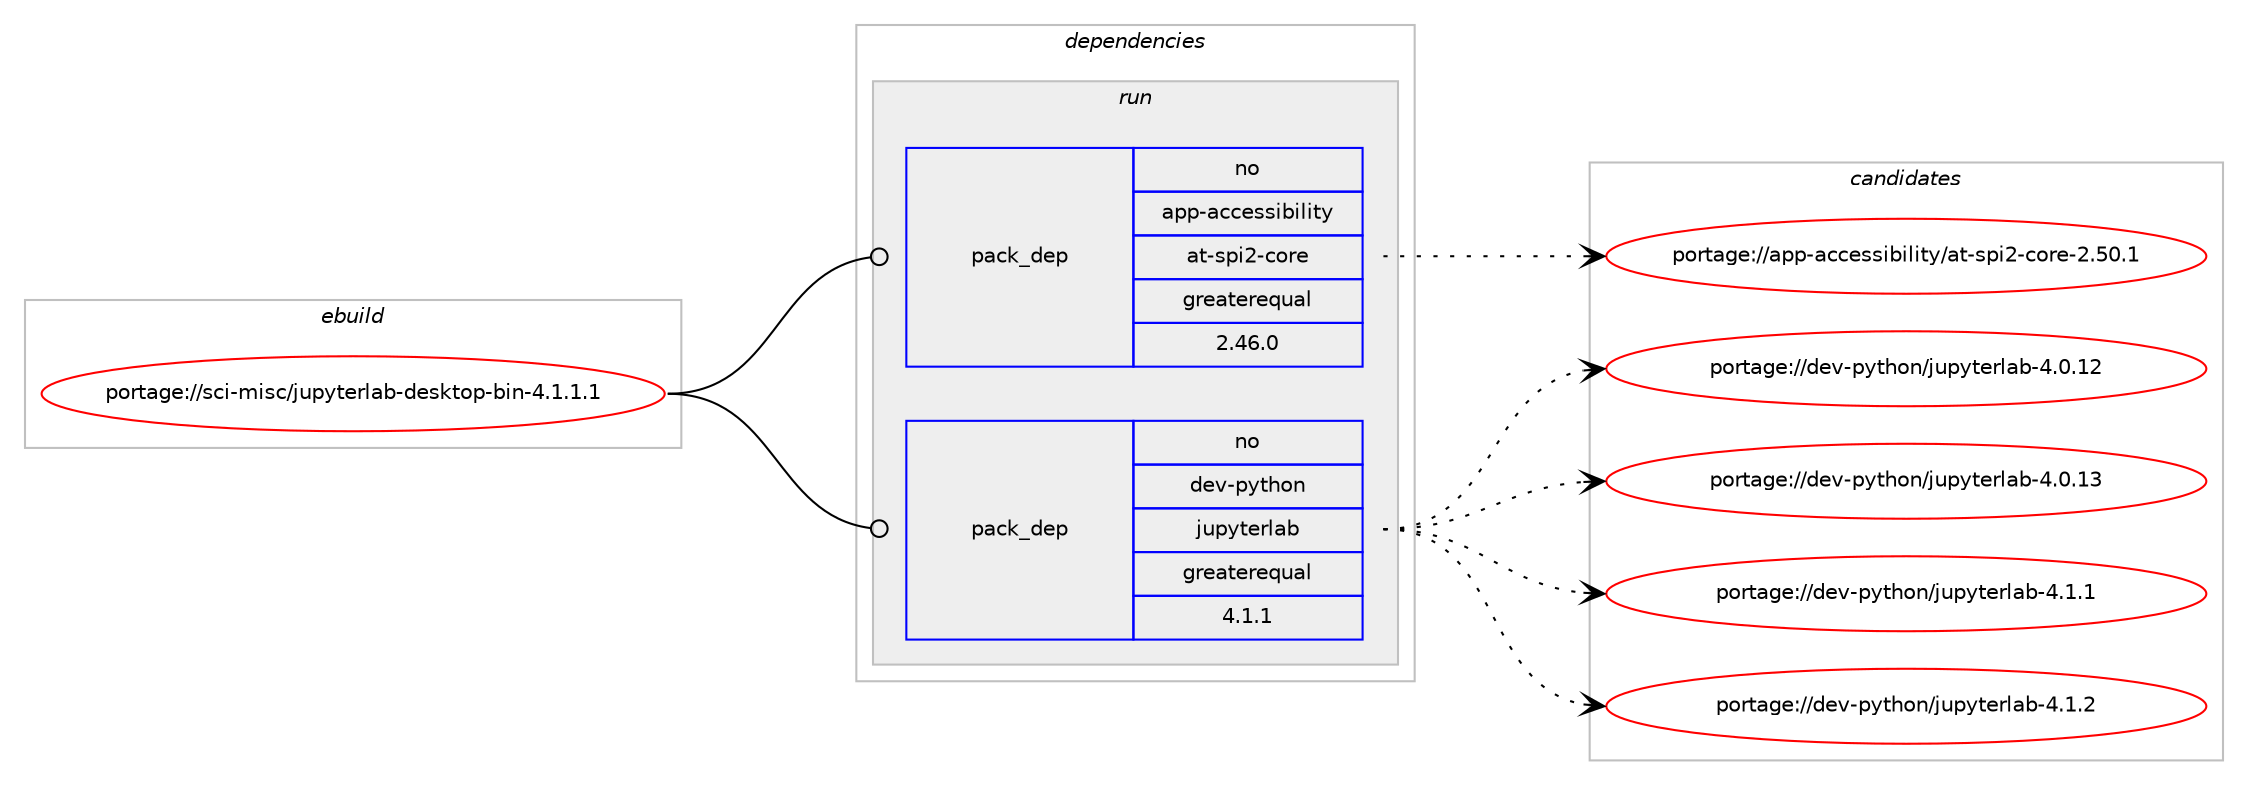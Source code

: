 digraph prolog {

# *************
# Graph options
# *************

newrank=true;
concentrate=true;
compound=true;
graph [rankdir=LR,fontname=Helvetica,fontsize=10,ranksep=1.5];#, ranksep=2.5, nodesep=0.2];
edge  [arrowhead=vee];
node  [fontname=Helvetica,fontsize=10];

# **********
# The ebuild
# **********

subgraph cluster_leftcol {
color=gray;
rank=same;
label=<<i>ebuild</i>>;
id [label="portage://sci-misc/jupyterlab-desktop-bin-4.1.1.1", color=red, width=4, href="../sci-misc/jupyterlab-desktop-bin-4.1.1.1.svg"];
}

# ****************
# The dependencies
# ****************

subgraph cluster_midcol {
color=gray;
label=<<i>dependencies</i>>;
subgraph cluster_compile {
fillcolor="#eeeeee";
style=filled;
label=<<i>compile</i>>;
}
subgraph cluster_compileandrun {
fillcolor="#eeeeee";
style=filled;
label=<<i>compile and run</i>>;
}
subgraph cluster_run {
fillcolor="#eeeeee";
style=filled;
label=<<i>run</i>>;
subgraph pack3879 {
dependency13700 [label=<<TABLE BORDER="0" CELLBORDER="1" CELLSPACING="0" CELLPADDING="4" WIDTH="220"><TR><TD ROWSPAN="6" CELLPADDING="30">pack_dep</TD></TR><TR><TD WIDTH="110">no</TD></TR><TR><TD>app-accessibility</TD></TR><TR><TD>at-spi2-core</TD></TR><TR><TD>greaterequal</TD></TR><TR><TD>2.46.0</TD></TR></TABLE>>, shape=none, color=blue];
}
id:e -> dependency13700:w [weight=20,style="solid",arrowhead="odot"];
# *** BEGIN UNKNOWN DEPENDENCY TYPE (TODO) ***
# id -> package_dependency(portage://sci-misc/jupyterlab-desktop-bin-4.1.1.1,run,no,dev-libs,expat,none,[,,],[],[])
# *** END UNKNOWN DEPENDENCY TYPE (TODO) ***

# *** BEGIN UNKNOWN DEPENDENCY TYPE (TODO) ***
# id -> package_dependency(portage://sci-misc/jupyterlab-desktop-bin-4.1.1.1,run,no,dev-libs,glib,none,[,,],[],[])
# *** END UNKNOWN DEPENDENCY TYPE (TODO) ***

# *** BEGIN UNKNOWN DEPENDENCY TYPE (TODO) ***
# id -> package_dependency(portage://sci-misc/jupyterlab-desktop-bin-4.1.1.1,run,no,dev-libs,nspr,none,[,,],[],[])
# *** END UNKNOWN DEPENDENCY TYPE (TODO) ***

# *** BEGIN UNKNOWN DEPENDENCY TYPE (TODO) ***
# id -> package_dependency(portage://sci-misc/jupyterlab-desktop-bin-4.1.1.1,run,no,dev-libs,nss,none,[,,],[],[])
# *** END UNKNOWN DEPENDENCY TYPE (TODO) ***

subgraph pack3880 {
dependency13701 [label=<<TABLE BORDER="0" CELLBORDER="1" CELLSPACING="0" CELLPADDING="4" WIDTH="220"><TR><TD ROWSPAN="6" CELLPADDING="30">pack_dep</TD></TR><TR><TD WIDTH="110">no</TD></TR><TR><TD>dev-python</TD></TR><TR><TD>jupyterlab</TD></TR><TR><TD>greaterequal</TD></TR><TR><TD>4.1.1</TD></TR></TABLE>>, shape=none, color=blue];
}
id:e -> dependency13701:w [weight=20,style="solid",arrowhead="odot"];
# *** BEGIN UNKNOWN DEPENDENCY TYPE (TODO) ***
# id -> package_dependency(portage://sci-misc/jupyterlab-desktop-bin-4.1.1.1,run,no,media-libs,alsa-lib,none,[,,],[],[])
# *** END UNKNOWN DEPENDENCY TYPE (TODO) ***

# *** BEGIN UNKNOWN DEPENDENCY TYPE (TODO) ***
# id -> package_dependency(portage://sci-misc/jupyterlab-desktop-bin-4.1.1.1,run,no,media-libs,mesa,none,[,,],[],[])
# *** END UNKNOWN DEPENDENCY TYPE (TODO) ***

# *** BEGIN UNKNOWN DEPENDENCY TYPE (TODO) ***
# id -> package_dependency(portage://sci-misc/jupyterlab-desktop-bin-4.1.1.1,run,no,net-print,cups,none,[,,],[],[])
# *** END UNKNOWN DEPENDENCY TYPE (TODO) ***

# *** BEGIN UNKNOWN DEPENDENCY TYPE (TODO) ***
# id -> package_dependency(portage://sci-misc/jupyterlab-desktop-bin-4.1.1.1,run,no,sys-apps,dbus,none,[,,],[],[])
# *** END UNKNOWN DEPENDENCY TYPE (TODO) ***

# *** BEGIN UNKNOWN DEPENDENCY TYPE (TODO) ***
# id -> package_dependency(portage://sci-misc/jupyterlab-desktop-bin-4.1.1.1,run,no,sys-libs,glibc,none,[,,],[],[])
# *** END UNKNOWN DEPENDENCY TYPE (TODO) ***

# *** BEGIN UNKNOWN DEPENDENCY TYPE (TODO) ***
# id -> package_dependency(portage://sci-misc/jupyterlab-desktop-bin-4.1.1.1,run,no,x11-libs,cairo,none,[,,],[],[])
# *** END UNKNOWN DEPENDENCY TYPE (TODO) ***

# *** BEGIN UNKNOWN DEPENDENCY TYPE (TODO) ***
# id -> package_dependency(portage://sci-misc/jupyterlab-desktop-bin-4.1.1.1,run,no,x11-libs,gdk-pixbuf,none,[,,],[],[])
# *** END UNKNOWN DEPENDENCY TYPE (TODO) ***

# *** BEGIN UNKNOWN DEPENDENCY TYPE (TODO) ***
# id -> package_dependency(portage://sci-misc/jupyterlab-desktop-bin-4.1.1.1,run,no,x11-libs,gtk+,none,[,,],[slot(3)],[])
# *** END UNKNOWN DEPENDENCY TYPE (TODO) ***

# *** BEGIN UNKNOWN DEPENDENCY TYPE (TODO) ***
# id -> package_dependency(portage://sci-misc/jupyterlab-desktop-bin-4.1.1.1,run,no,x11-libs,libX11,none,[,,],[],[])
# *** END UNKNOWN DEPENDENCY TYPE (TODO) ***

# *** BEGIN UNKNOWN DEPENDENCY TYPE (TODO) ***
# id -> package_dependency(portage://sci-misc/jupyterlab-desktop-bin-4.1.1.1,run,no,x11-libs,libXcomposite,none,[,,],[],[])
# *** END UNKNOWN DEPENDENCY TYPE (TODO) ***

# *** BEGIN UNKNOWN DEPENDENCY TYPE (TODO) ***
# id -> package_dependency(portage://sci-misc/jupyterlab-desktop-bin-4.1.1.1,run,no,x11-libs,libXdamage,none,[,,],[],[])
# *** END UNKNOWN DEPENDENCY TYPE (TODO) ***

# *** BEGIN UNKNOWN DEPENDENCY TYPE (TODO) ***
# id -> package_dependency(portage://sci-misc/jupyterlab-desktop-bin-4.1.1.1,run,no,x11-libs,libXext,none,[,,],[],[])
# *** END UNKNOWN DEPENDENCY TYPE (TODO) ***

# *** BEGIN UNKNOWN DEPENDENCY TYPE (TODO) ***
# id -> package_dependency(portage://sci-misc/jupyterlab-desktop-bin-4.1.1.1,run,no,x11-libs,libXfixes,none,[,,],[],[])
# *** END UNKNOWN DEPENDENCY TYPE (TODO) ***

# *** BEGIN UNKNOWN DEPENDENCY TYPE (TODO) ***
# id -> package_dependency(portage://sci-misc/jupyterlab-desktop-bin-4.1.1.1,run,no,x11-libs,libXrandr,none,[,,],[],[])
# *** END UNKNOWN DEPENDENCY TYPE (TODO) ***

# *** BEGIN UNKNOWN DEPENDENCY TYPE (TODO) ***
# id -> package_dependency(portage://sci-misc/jupyterlab-desktop-bin-4.1.1.1,run,no,x11-libs,libdrm,none,[,,],[],[])
# *** END UNKNOWN DEPENDENCY TYPE (TODO) ***

# *** BEGIN UNKNOWN DEPENDENCY TYPE (TODO) ***
# id -> package_dependency(portage://sci-misc/jupyterlab-desktop-bin-4.1.1.1,run,no,x11-libs,libxcb,none,[,,],[],[])
# *** END UNKNOWN DEPENDENCY TYPE (TODO) ***

# *** BEGIN UNKNOWN DEPENDENCY TYPE (TODO) ***
# id -> package_dependency(portage://sci-misc/jupyterlab-desktop-bin-4.1.1.1,run,no,x11-libs,libxkbcommon,none,[,,],[],[])
# *** END UNKNOWN DEPENDENCY TYPE (TODO) ***

# *** BEGIN UNKNOWN DEPENDENCY TYPE (TODO) ***
# id -> package_dependency(portage://sci-misc/jupyterlab-desktop-bin-4.1.1.1,run,no,x11-libs,libxshmfence,none,[,,],[],[])
# *** END UNKNOWN DEPENDENCY TYPE (TODO) ***

# *** BEGIN UNKNOWN DEPENDENCY TYPE (TODO) ***
# id -> package_dependency(portage://sci-misc/jupyterlab-desktop-bin-4.1.1.1,run,no,x11-libs,pango,none,[,,],[],[])
# *** END UNKNOWN DEPENDENCY TYPE (TODO) ***

}
}

# **************
# The candidates
# **************

subgraph cluster_choices {
rank=same;
color=gray;
label=<<i>candidates</i>>;

subgraph choice3879 {
color=black;
nodesep=1;
choice97112112459799991011151151059810510810511612147971164511511210550459911111410145504653484649 [label="portage://app-accessibility/at-spi2-core-2.50.1", color=red, width=4,href="../app-accessibility/at-spi2-core-2.50.1.svg"];
dependency13700:e -> choice97112112459799991011151151059810510810511612147971164511511210550459911111410145504653484649:w [style=dotted,weight="100"];
}
subgraph choice3880 {
color=black;
nodesep=1;
choice1001011184511212111610411111047106117112121116101114108979845524648464950 [label="portage://dev-python/jupyterlab-4.0.12", color=red, width=4,href="../dev-python/jupyterlab-4.0.12.svg"];
choice1001011184511212111610411111047106117112121116101114108979845524648464951 [label="portage://dev-python/jupyterlab-4.0.13", color=red, width=4,href="../dev-python/jupyterlab-4.0.13.svg"];
choice10010111845112121116104111110471061171121211161011141089798455246494649 [label="portage://dev-python/jupyterlab-4.1.1", color=red, width=4,href="../dev-python/jupyterlab-4.1.1.svg"];
choice10010111845112121116104111110471061171121211161011141089798455246494650 [label="portage://dev-python/jupyterlab-4.1.2", color=red, width=4,href="../dev-python/jupyterlab-4.1.2.svg"];
dependency13701:e -> choice1001011184511212111610411111047106117112121116101114108979845524648464950:w [style=dotted,weight="100"];
dependency13701:e -> choice1001011184511212111610411111047106117112121116101114108979845524648464951:w [style=dotted,weight="100"];
dependency13701:e -> choice10010111845112121116104111110471061171121211161011141089798455246494649:w [style=dotted,weight="100"];
dependency13701:e -> choice10010111845112121116104111110471061171121211161011141089798455246494650:w [style=dotted,weight="100"];
}
}

}
